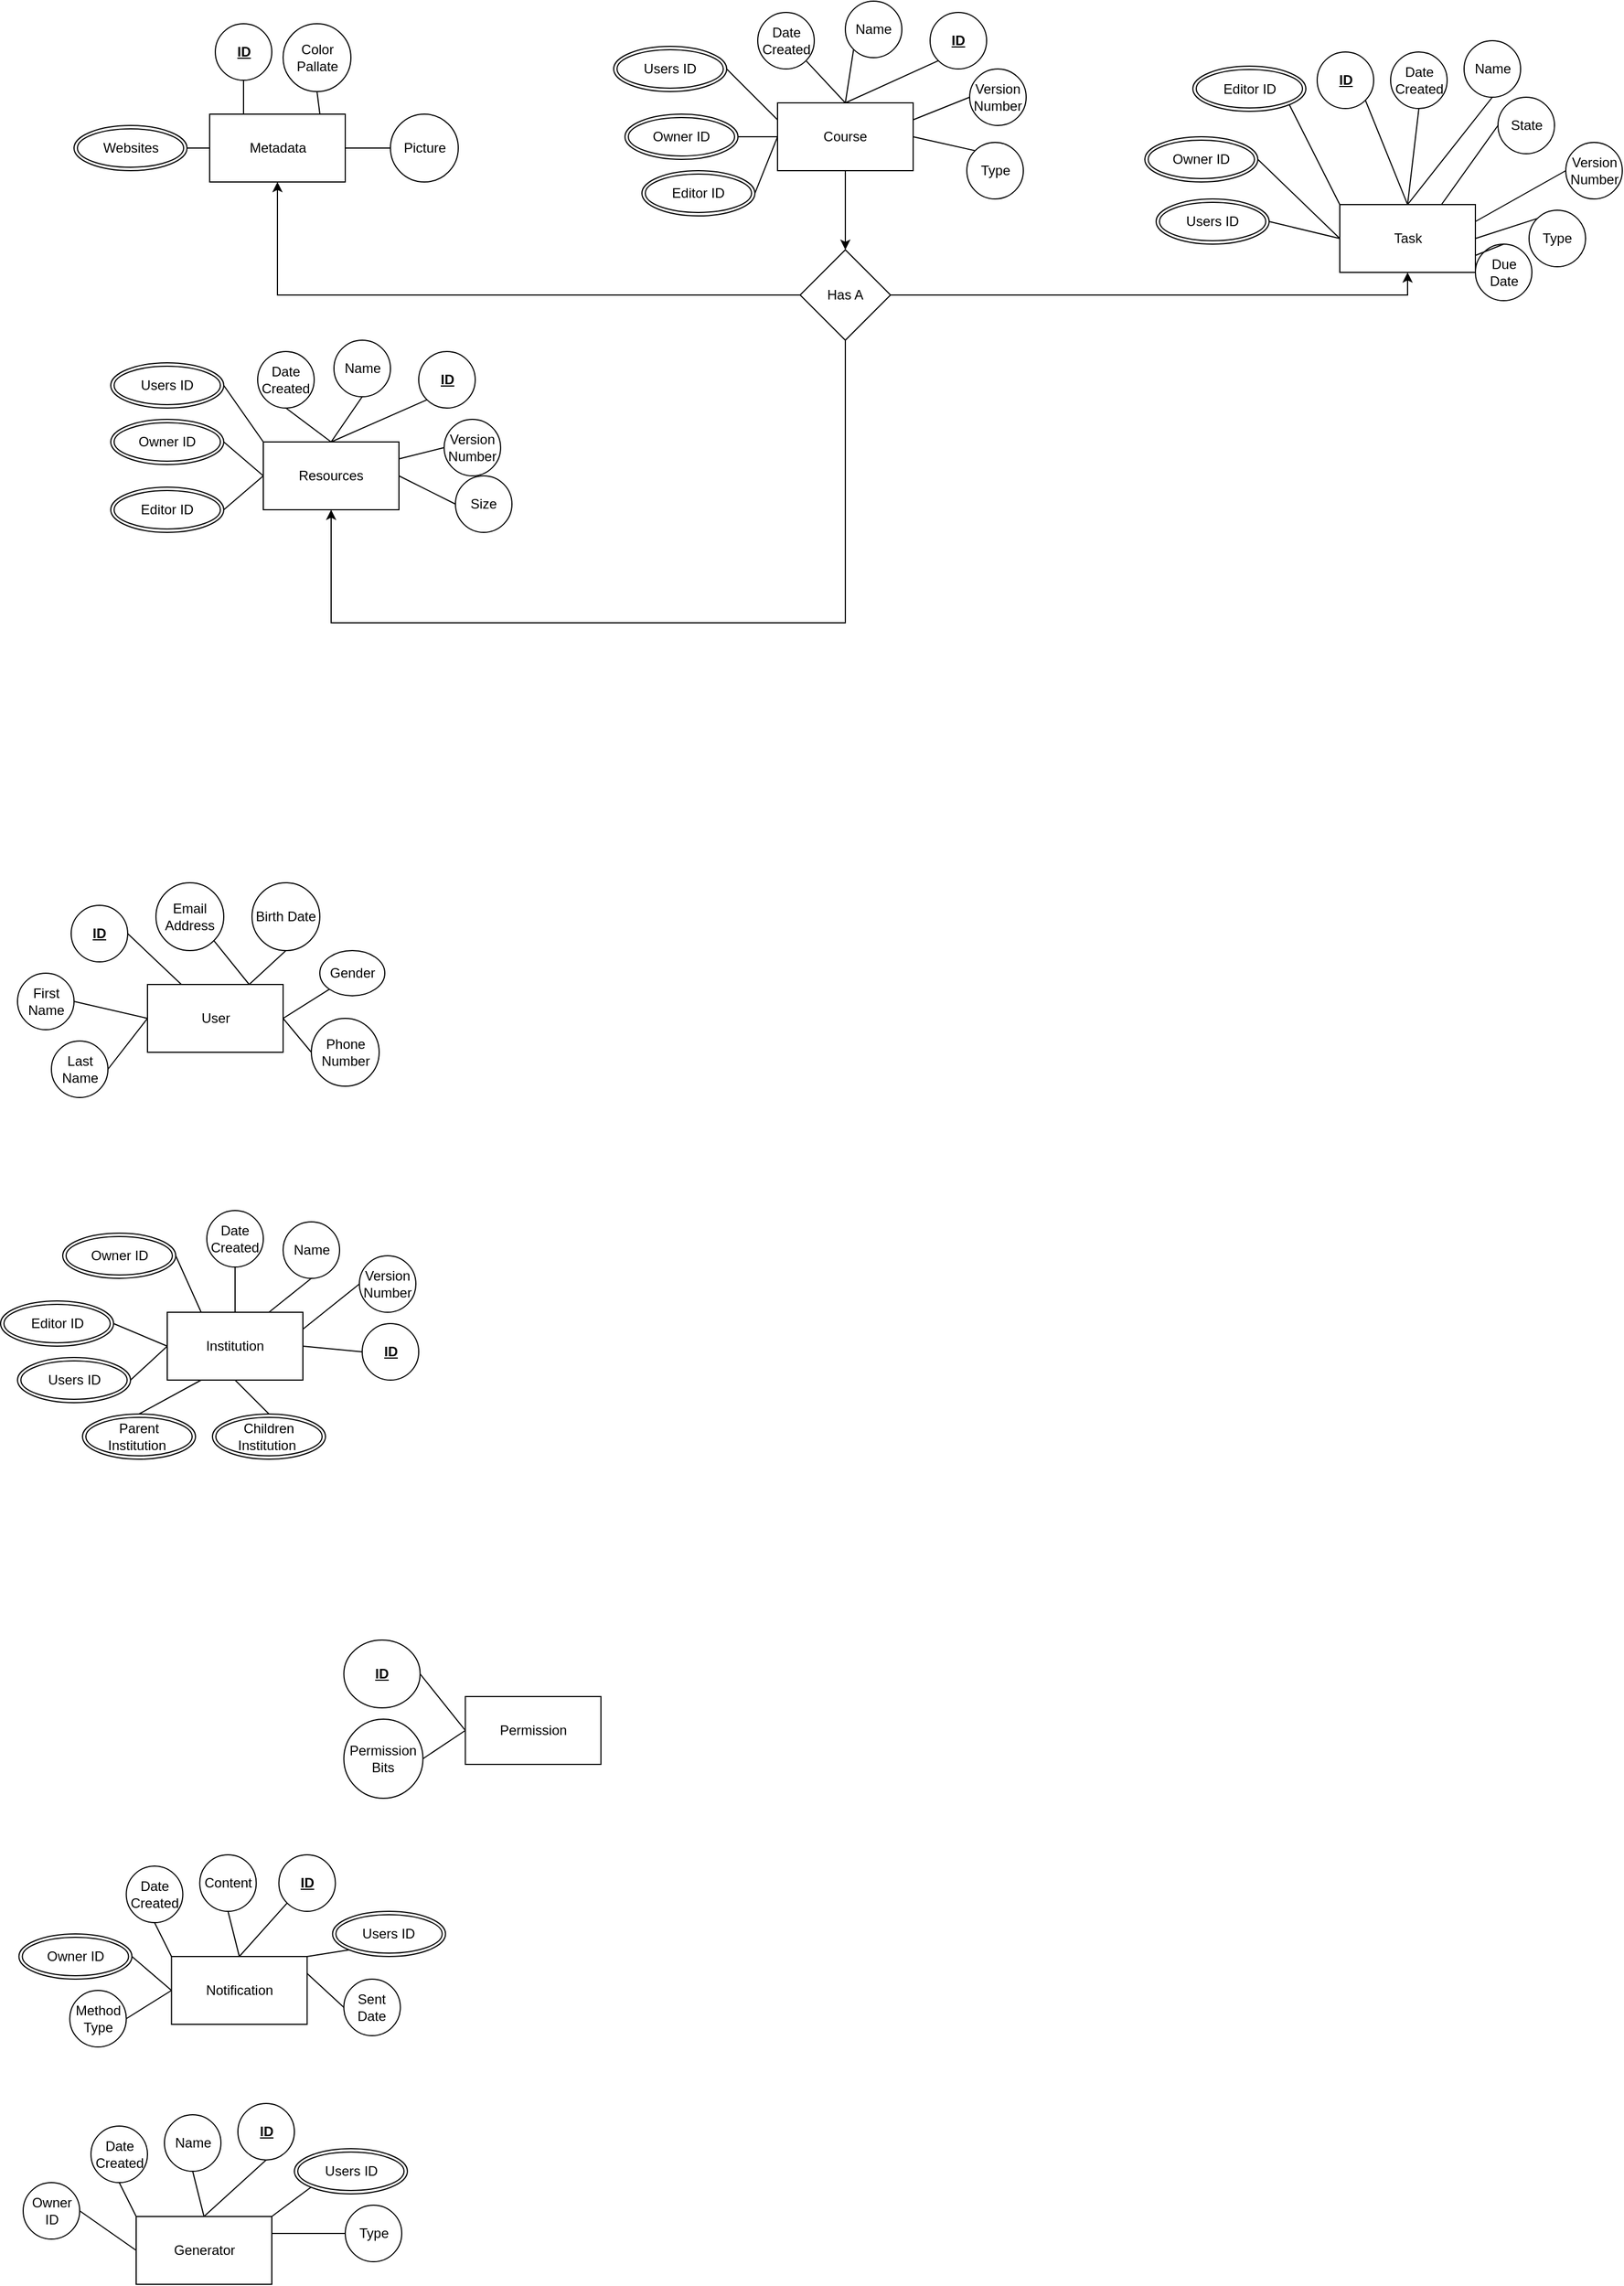 <mxfile version="21.2.1" type="github">
  <diagram id="R2lEEEUBdFMjLlhIrx00" name="Page-1">
    <mxGraphModel dx="954" dy="1748" grid="1" gridSize="10" guides="1" tooltips="1" connect="1" arrows="1" fold="1" page="1" pageScale="1" pageWidth="850" pageHeight="1100" math="0" shadow="0" extFonts="Permanent Marker^https://fonts.googleapis.com/css?family=Permanent+Marker">
      <root>
        <mxCell id="0" />
        <mxCell id="1" parent="0" />
        <mxCell id="qAD9C6_yxENJScpzOMfn-1" value="User" style="rounded=0;whiteSpace=wrap;html=1;" vertex="1" parent="1">
          <mxGeometry x="277.5" y="-220" width="120" height="60" as="geometry" />
        </mxCell>
        <mxCell id="qAD9C6_yxENJScpzOMfn-2" value="" style="edgeStyle=orthogonalEdgeStyle;rounded=0;orthogonalLoop=1;jettySize=auto;html=1;" edge="1" parent="1" source="qAD9C6_yxENJScpzOMfn-3" target="qAD9C6_yxENJScpzOMfn-136">
          <mxGeometry relative="1" as="geometry" />
        </mxCell>
        <mxCell id="qAD9C6_yxENJScpzOMfn-3" value="Course" style="rounded=0;whiteSpace=wrap;html=1;" vertex="1" parent="1">
          <mxGeometry x="835" y="-1000" width="120" height="60" as="geometry" />
        </mxCell>
        <mxCell id="qAD9C6_yxENJScpzOMfn-4" value="Task" style="rounded=0;whiteSpace=wrap;html=1;" vertex="1" parent="1">
          <mxGeometry x="1332.5" y="-910" width="120" height="60" as="geometry" />
        </mxCell>
        <mxCell id="qAD9C6_yxENJScpzOMfn-5" value="&lt;b&gt;&lt;u&gt;ID&lt;/u&gt;&lt;/b&gt;" style="ellipse;whiteSpace=wrap;html=1;" vertex="1" parent="1">
          <mxGeometry x="210" y="-290" width="50" height="50" as="geometry" />
        </mxCell>
        <mxCell id="qAD9C6_yxENJScpzOMfn-6" value="First Name" style="ellipse;whiteSpace=wrap;html=1;" vertex="1" parent="1">
          <mxGeometry x="162.5" y="-230" width="50" height="50" as="geometry" />
        </mxCell>
        <mxCell id="qAD9C6_yxENJScpzOMfn-7" value="Last Name" style="ellipse;whiteSpace=wrap;html=1;" vertex="1" parent="1">
          <mxGeometry x="192.5" y="-170" width="50" height="50" as="geometry" />
        </mxCell>
        <mxCell id="qAD9C6_yxENJScpzOMfn-8" value="Email Address" style="ellipse;whiteSpace=wrap;html=1;" vertex="1" parent="1">
          <mxGeometry x="285" y="-310" width="60" height="60" as="geometry" />
        </mxCell>
        <mxCell id="qAD9C6_yxENJScpzOMfn-9" value="Phone Number" style="ellipse;whiteSpace=wrap;html=1;" vertex="1" parent="1">
          <mxGeometry x="422.5" y="-190" width="60" height="60" as="geometry" />
        </mxCell>
        <mxCell id="qAD9C6_yxENJScpzOMfn-10" value="Birth Date" style="ellipse;whiteSpace=wrap;html=1;" vertex="1" parent="1">
          <mxGeometry x="370" y="-310" width="60" height="60" as="geometry" />
        </mxCell>
        <mxCell id="qAD9C6_yxENJScpzOMfn-11" value="Gender" style="ellipse;whiteSpace=wrap;html=1;" vertex="1" parent="1">
          <mxGeometry x="430" y="-250" width="57.5" height="40" as="geometry" />
        </mxCell>
        <mxCell id="qAD9C6_yxENJScpzOMfn-12" value="" style="endArrow=none;html=1;rounded=0;entryX=0.75;entryY=0;entryDx=0;entryDy=0;exitX=1;exitY=1;exitDx=0;exitDy=0;" edge="1" parent="1" source="qAD9C6_yxENJScpzOMfn-8" target="qAD9C6_yxENJScpzOMfn-1">
          <mxGeometry width="50" height="50" relative="1" as="geometry">
            <mxPoint x="317.5" y="10" as="sourcePoint" />
            <mxPoint x="367.5" y="-40" as="targetPoint" />
          </mxGeometry>
        </mxCell>
        <mxCell id="qAD9C6_yxENJScpzOMfn-13" value="" style="endArrow=none;html=1;rounded=0;entryX=0.25;entryY=0;entryDx=0;entryDy=0;exitX=1;exitY=0.5;exitDx=0;exitDy=0;" edge="1" parent="1" source="qAD9C6_yxENJScpzOMfn-5" target="qAD9C6_yxENJScpzOMfn-1">
          <mxGeometry width="50" height="50" relative="1" as="geometry">
            <mxPoint x="197.5" y="-200" as="sourcePoint" />
            <mxPoint x="287.5" y="-180" as="targetPoint" />
          </mxGeometry>
        </mxCell>
        <mxCell id="qAD9C6_yxENJScpzOMfn-14" value="" style="endArrow=none;html=1;rounded=0;exitX=1;exitY=0.5;exitDx=0;exitDy=0;entryX=0;entryY=0.5;entryDx=0;entryDy=0;" edge="1" parent="1" source="qAD9C6_yxENJScpzOMfn-6" target="qAD9C6_yxENJScpzOMfn-1">
          <mxGeometry width="50" height="50" relative="1" as="geometry">
            <mxPoint x="157.5" y="-160" as="sourcePoint" />
            <mxPoint x="257.5" y="-140" as="targetPoint" />
          </mxGeometry>
        </mxCell>
        <mxCell id="qAD9C6_yxENJScpzOMfn-15" value="" style="endArrow=none;html=1;rounded=0;exitX=1;exitY=0.5;exitDx=0;exitDy=0;entryX=0;entryY=0.5;entryDx=0;entryDy=0;" edge="1" parent="1" source="qAD9C6_yxENJScpzOMfn-7" target="qAD9C6_yxENJScpzOMfn-1">
          <mxGeometry width="50" height="50" relative="1" as="geometry">
            <mxPoint x="137.5" y="-205" as="sourcePoint" />
            <mxPoint x="247.5" y="-110" as="targetPoint" />
          </mxGeometry>
        </mxCell>
        <mxCell id="qAD9C6_yxENJScpzOMfn-16" value="" style="endArrow=none;html=1;rounded=0;entryX=0.75;entryY=0;entryDx=0;entryDy=0;exitX=0.5;exitY=1;exitDx=0;exitDy=0;" edge="1" parent="1" source="qAD9C6_yxENJScpzOMfn-10" target="qAD9C6_yxENJScpzOMfn-1">
          <mxGeometry width="50" height="50" relative="1" as="geometry">
            <mxPoint x="282.5" y="-130" as="sourcePoint" />
            <mxPoint x="402.5" y="-65" as="targetPoint" />
          </mxGeometry>
        </mxCell>
        <mxCell id="qAD9C6_yxENJScpzOMfn-17" value="" style="endArrow=none;html=1;rounded=0;entryX=1;entryY=0.5;entryDx=0;entryDy=0;exitX=0;exitY=1;exitDx=0;exitDy=0;" edge="1" parent="1" source="qAD9C6_yxENJScpzOMfn-11" target="qAD9C6_yxENJScpzOMfn-1">
          <mxGeometry width="50" height="50" relative="1" as="geometry">
            <mxPoint x="337.5" y="-250" as="sourcePoint" />
            <mxPoint x="347.5" y="-210" as="targetPoint" />
          </mxGeometry>
        </mxCell>
        <mxCell id="qAD9C6_yxENJScpzOMfn-18" value="" style="endArrow=none;html=1;rounded=0;entryX=1;entryY=0.5;entryDx=0;entryDy=0;exitX=0;exitY=0.5;exitDx=0;exitDy=0;" edge="1" parent="1" source="qAD9C6_yxENJScpzOMfn-9" target="qAD9C6_yxENJScpzOMfn-1">
          <mxGeometry width="50" height="50" relative="1" as="geometry">
            <mxPoint x="447.5" y="-235" as="sourcePoint" />
            <mxPoint x="347.5" y="-210" as="targetPoint" />
          </mxGeometry>
        </mxCell>
        <mxCell id="qAD9C6_yxENJScpzOMfn-19" value="Name" style="ellipse;whiteSpace=wrap;html=1;" vertex="1" parent="1">
          <mxGeometry x="895" y="-1090" width="50" height="50" as="geometry" />
        </mxCell>
        <mxCell id="qAD9C6_yxENJScpzOMfn-20" value="Date Created" style="ellipse;whiteSpace=wrap;html=1;" vertex="1" parent="1">
          <mxGeometry x="817.5" y="-1080" width="50" height="50" as="geometry" />
        </mxCell>
        <mxCell id="qAD9C6_yxENJScpzOMfn-21" value="&lt;u&gt;&lt;b&gt;ID&lt;/b&gt;&lt;/u&gt;" style="ellipse;whiteSpace=wrap;html=1;" vertex="1" parent="1">
          <mxGeometry x="970" y="-1080" width="50" height="50" as="geometry" />
        </mxCell>
        <mxCell id="qAD9C6_yxENJScpzOMfn-22" value="Version Number" style="ellipse;whiteSpace=wrap;html=1;" vertex="1" parent="1">
          <mxGeometry x="1005" y="-1030" width="50" height="50" as="geometry" />
        </mxCell>
        <mxCell id="qAD9C6_yxENJScpzOMfn-23" value="Type" style="ellipse;whiteSpace=wrap;html=1;" vertex="1" parent="1">
          <mxGeometry x="1002.5" y="-965" width="50" height="50" as="geometry" />
        </mxCell>
        <mxCell id="qAD9C6_yxENJScpzOMfn-24" value="" style="endArrow=none;html=1;rounded=0;exitX=1;exitY=0.5;exitDx=0;exitDy=0;entryX=0;entryY=0.5;entryDx=0;entryDy=0;" edge="1" parent="1" source="qAD9C6_yxENJScpzOMfn-91" target="qAD9C6_yxENJScpzOMfn-3">
          <mxGeometry width="50" height="50" relative="1" as="geometry">
            <mxPoint x="785" y="-1005" as="sourcePoint" />
            <mxPoint x="695" y="-935" as="targetPoint" />
          </mxGeometry>
        </mxCell>
        <mxCell id="qAD9C6_yxENJScpzOMfn-25" value="" style="endArrow=none;html=1;rounded=0;exitX=1;exitY=1;exitDx=0;exitDy=0;entryX=0.5;entryY=0;entryDx=0;entryDy=0;" edge="1" parent="1" source="qAD9C6_yxENJScpzOMfn-20" target="qAD9C6_yxENJScpzOMfn-3">
          <mxGeometry width="50" height="50" relative="1" as="geometry">
            <mxPoint x="445" y="-1115" as="sourcePoint" />
            <mxPoint x="525" y="-1160" as="targetPoint" />
          </mxGeometry>
        </mxCell>
        <mxCell id="qAD9C6_yxENJScpzOMfn-26" value="" style="endArrow=none;html=1;rounded=0;exitX=0;exitY=1;exitDx=0;exitDy=0;entryX=0.5;entryY=0;entryDx=0;entryDy=0;" edge="1" parent="1" source="qAD9C6_yxENJScpzOMfn-19" target="qAD9C6_yxENJScpzOMfn-3">
          <mxGeometry width="50" height="50" relative="1" as="geometry">
            <mxPoint x="810" y="-1020" as="sourcePoint" />
            <mxPoint x="845" y="-990" as="targetPoint" />
          </mxGeometry>
        </mxCell>
        <mxCell id="qAD9C6_yxENJScpzOMfn-27" value="" style="endArrow=none;html=1;rounded=0;exitX=0;exitY=1;exitDx=0;exitDy=0;entryX=0.5;entryY=0;entryDx=0;entryDy=0;" edge="1" parent="1" source="qAD9C6_yxENJScpzOMfn-21" target="qAD9C6_yxENJScpzOMfn-3">
          <mxGeometry width="50" height="50" relative="1" as="geometry">
            <mxPoint x="900" y="-1030" as="sourcePoint" />
            <mxPoint x="845" y="-990" as="targetPoint" />
          </mxGeometry>
        </mxCell>
        <mxCell id="qAD9C6_yxENJScpzOMfn-28" value="" style="endArrow=none;html=1;rounded=0;exitX=0;exitY=0;exitDx=0;exitDy=0;entryX=1;entryY=0.5;entryDx=0;entryDy=0;" edge="1" parent="1" source="qAD9C6_yxENJScpzOMfn-23" target="qAD9C6_yxENJScpzOMfn-3">
          <mxGeometry width="50" height="50" relative="1" as="geometry">
            <mxPoint x="990" y="-1030" as="sourcePoint" />
            <mxPoint x="905" y="-990" as="targetPoint" />
          </mxGeometry>
        </mxCell>
        <mxCell id="qAD9C6_yxENJScpzOMfn-29" value="" style="endArrow=none;html=1;rounded=0;exitX=0;exitY=0.5;exitDx=0;exitDy=0;entryX=1;entryY=0.25;entryDx=0;entryDy=0;" edge="1" parent="1" source="qAD9C6_yxENJScpzOMfn-22" target="qAD9C6_yxENJScpzOMfn-3">
          <mxGeometry width="50" height="50" relative="1" as="geometry">
            <mxPoint x="1055" y="-1015" as="sourcePoint" />
            <mxPoint x="965" y="-975" as="targetPoint" />
          </mxGeometry>
        </mxCell>
        <mxCell id="qAD9C6_yxENJScpzOMfn-30" value="&lt;b&gt;&lt;u&gt;ID&lt;/u&gt;&lt;/b&gt;" style="ellipse;whiteSpace=wrap;html=1;" vertex="1" parent="1">
          <mxGeometry x="1312.5" y="-1045" width="50" height="50" as="geometry" />
        </mxCell>
        <mxCell id="qAD9C6_yxENJScpzOMfn-31" value="" style="endArrow=none;html=1;rounded=0;exitX=1;exitY=1;exitDx=0;exitDy=0;entryX=0.5;entryY=0;entryDx=0;entryDy=0;" edge="1" parent="1" source="qAD9C6_yxENJScpzOMfn-30" target="qAD9C6_yxENJScpzOMfn-4">
          <mxGeometry width="50" height="50" relative="1" as="geometry">
            <mxPoint x="1307.5" y="-995" as="sourcePoint" />
            <mxPoint x="1332.5" y="-945" as="targetPoint" />
          </mxGeometry>
        </mxCell>
        <mxCell id="qAD9C6_yxENJScpzOMfn-32" value="Name" style="ellipse;whiteSpace=wrap;html=1;" vertex="1" parent="1">
          <mxGeometry x="1442.5" y="-1055" width="50" height="50" as="geometry" />
        </mxCell>
        <mxCell id="qAD9C6_yxENJScpzOMfn-33" value="Date Created" style="ellipse;whiteSpace=wrap;html=1;" vertex="1" parent="1">
          <mxGeometry x="1377.5" y="-1045" width="50" height="50" as="geometry" />
        </mxCell>
        <mxCell id="qAD9C6_yxENJScpzOMfn-34" value="Type" style="ellipse;whiteSpace=wrap;html=1;" vertex="1" parent="1">
          <mxGeometry x="1500" y="-905" width="50" height="50" as="geometry" />
        </mxCell>
        <mxCell id="qAD9C6_yxENJScpzOMfn-35" value="Version Number" style="ellipse;whiteSpace=wrap;html=1;" vertex="1" parent="1">
          <mxGeometry x="1532.5" y="-965" width="50" height="50" as="geometry" />
        </mxCell>
        <mxCell id="qAD9C6_yxENJScpzOMfn-36" value="Due Date" style="ellipse;whiteSpace=wrap;html=1;" vertex="1" parent="1">
          <mxGeometry x="1452.5" y="-875" width="50" height="50" as="geometry" />
        </mxCell>
        <mxCell id="qAD9C6_yxENJScpzOMfn-37" value="State" style="ellipse;whiteSpace=wrap;html=1;" vertex="1" parent="1">
          <mxGeometry x="1472.5" y="-1005" width="50" height="50" as="geometry" />
        </mxCell>
        <mxCell id="qAD9C6_yxENJScpzOMfn-38" value="" style="endArrow=none;html=1;rounded=0;exitX=0.5;exitY=1;exitDx=0;exitDy=0;entryX=0.5;entryY=0;entryDx=0;entryDy=0;" edge="1" parent="1" source="qAD9C6_yxENJScpzOMfn-33" target="qAD9C6_yxENJScpzOMfn-4">
          <mxGeometry width="50" height="50" relative="1" as="geometry">
            <mxPoint x="1357.5" y="-1005" as="sourcePoint" />
            <mxPoint x="1362.5" y="-945" as="targetPoint" />
          </mxGeometry>
        </mxCell>
        <mxCell id="qAD9C6_yxENJScpzOMfn-39" value="" style="endArrow=none;html=1;rounded=0;exitX=0.5;exitY=1;exitDx=0;exitDy=0;entryX=0.5;entryY=0;entryDx=0;entryDy=0;" edge="1" parent="1" source="qAD9C6_yxENJScpzOMfn-32" target="qAD9C6_yxENJScpzOMfn-4">
          <mxGeometry width="50" height="50" relative="1" as="geometry">
            <mxPoint x="1412.5" y="-985" as="sourcePoint" />
            <mxPoint x="1392.5" y="-945" as="targetPoint" />
          </mxGeometry>
        </mxCell>
        <mxCell id="qAD9C6_yxENJScpzOMfn-40" value="" style="endArrow=none;html=1;rounded=0;exitX=0;exitY=0.5;exitDx=0;exitDy=0;entryX=0.75;entryY=0;entryDx=0;entryDy=0;" edge="1" parent="1" source="qAD9C6_yxENJScpzOMfn-37" target="qAD9C6_yxENJScpzOMfn-4">
          <mxGeometry width="50" height="50" relative="1" as="geometry">
            <mxPoint x="1477.5" y="-985" as="sourcePoint" />
            <mxPoint x="1392.5" y="-945" as="targetPoint" />
          </mxGeometry>
        </mxCell>
        <mxCell id="qAD9C6_yxENJScpzOMfn-41" value="" style="endArrow=none;html=1;rounded=0;exitX=0;exitY=0.5;exitDx=0;exitDy=0;entryX=1;entryY=0.25;entryDx=0;entryDy=0;" edge="1" parent="1" source="qAD9C6_yxENJScpzOMfn-35" target="qAD9C6_yxENJScpzOMfn-4">
          <mxGeometry width="50" height="50" relative="1" as="geometry">
            <mxPoint x="1512.5" y="-980" as="sourcePoint" />
            <mxPoint x="1422.5" y="-945" as="targetPoint" />
          </mxGeometry>
        </mxCell>
        <mxCell id="qAD9C6_yxENJScpzOMfn-42" value="" style="endArrow=none;html=1;rounded=0;exitX=0;exitY=0;exitDx=0;exitDy=0;entryX=1;entryY=0.5;entryDx=0;entryDy=0;" edge="1" parent="1" source="qAD9C6_yxENJScpzOMfn-34" target="qAD9C6_yxENJScpzOMfn-4">
          <mxGeometry width="50" height="50" relative="1" as="geometry">
            <mxPoint x="1542.5" y="-920" as="sourcePoint" />
            <mxPoint x="1452.5" y="-930" as="targetPoint" />
          </mxGeometry>
        </mxCell>
        <mxCell id="qAD9C6_yxENJScpzOMfn-43" value="" style="endArrow=none;html=1;rounded=0;exitX=0.5;exitY=0;exitDx=0;exitDy=0;entryX=1;entryY=0.75;entryDx=0;entryDy=0;" edge="1" parent="1" source="qAD9C6_yxENJScpzOMfn-36" target="qAD9C6_yxENJScpzOMfn-4">
          <mxGeometry width="50" height="50" relative="1" as="geometry">
            <mxPoint x="1489.5" y="-898" as="sourcePoint" />
            <mxPoint x="1452.5" y="-915" as="targetPoint" />
          </mxGeometry>
        </mxCell>
        <mxCell id="qAD9C6_yxENJScpzOMfn-44" value="Institution" style="rounded=0;whiteSpace=wrap;html=1;" vertex="1" parent="1">
          <mxGeometry x="295" y="70" width="120" height="60" as="geometry" />
        </mxCell>
        <mxCell id="qAD9C6_yxENJScpzOMfn-45" value="Name" style="ellipse;whiteSpace=wrap;html=1;" vertex="1" parent="1">
          <mxGeometry x="397.5" y="-10" width="50" height="50" as="geometry" />
        </mxCell>
        <mxCell id="qAD9C6_yxENJScpzOMfn-46" value="Date Created" style="ellipse;whiteSpace=wrap;html=1;" vertex="1" parent="1">
          <mxGeometry x="330" y="-20" width="50" height="50" as="geometry" />
        </mxCell>
        <mxCell id="qAD9C6_yxENJScpzOMfn-47" value="&lt;u&gt;&lt;b&gt;ID&lt;/b&gt;&lt;/u&gt;" style="ellipse;whiteSpace=wrap;html=1;" vertex="1" parent="1">
          <mxGeometry x="467.5" y="80" width="50" height="50" as="geometry" />
        </mxCell>
        <mxCell id="qAD9C6_yxENJScpzOMfn-48" value="Version Number" style="ellipse;whiteSpace=wrap;html=1;" vertex="1" parent="1">
          <mxGeometry x="465" y="20" width="50" height="50" as="geometry" />
        </mxCell>
        <mxCell id="qAD9C6_yxENJScpzOMfn-49" value="" style="endArrow=none;html=1;rounded=0;exitX=0.5;exitY=1;exitDx=0;exitDy=0;entryX=0.5;entryY=0;entryDx=0;entryDy=0;" edge="1" parent="1" source="qAD9C6_yxENJScpzOMfn-46" target="qAD9C6_yxENJScpzOMfn-44">
          <mxGeometry width="50" height="50" relative="1" as="geometry">
            <mxPoint x="-115" y="-55" as="sourcePoint" />
            <mxPoint x="-35" y="-100" as="targetPoint" />
          </mxGeometry>
        </mxCell>
        <mxCell id="qAD9C6_yxENJScpzOMfn-50" value="" style="endArrow=none;html=1;rounded=0;exitX=0.5;exitY=1;exitDx=0;exitDy=0;entryX=0.75;entryY=0;entryDx=0;entryDy=0;" edge="1" parent="1" source="qAD9C6_yxENJScpzOMfn-45" target="qAD9C6_yxENJScpzOMfn-44">
          <mxGeometry width="50" height="50" relative="1" as="geometry">
            <mxPoint x="250" y="40" as="sourcePoint" />
            <mxPoint x="285" y="70" as="targetPoint" />
          </mxGeometry>
        </mxCell>
        <mxCell id="qAD9C6_yxENJScpzOMfn-51" value="" style="endArrow=none;html=1;rounded=0;exitX=0;exitY=0.5;exitDx=0;exitDy=0;entryX=1;entryY=0.5;entryDx=0;entryDy=0;" edge="1" parent="1" source="qAD9C6_yxENJScpzOMfn-47" target="qAD9C6_yxENJScpzOMfn-44">
          <mxGeometry width="50" height="50" relative="1" as="geometry">
            <mxPoint x="340" y="30" as="sourcePoint" />
            <mxPoint x="285" y="70" as="targetPoint" />
          </mxGeometry>
        </mxCell>
        <mxCell id="qAD9C6_yxENJScpzOMfn-52" value="" style="endArrow=none;html=1;rounded=0;exitX=0;exitY=0.5;exitDx=0;exitDy=0;entryX=1;entryY=0.25;entryDx=0;entryDy=0;" edge="1" parent="1" source="qAD9C6_yxENJScpzOMfn-48" target="qAD9C6_yxENJScpzOMfn-44">
          <mxGeometry width="50" height="50" relative="1" as="geometry">
            <mxPoint x="495" y="45" as="sourcePoint" />
            <mxPoint x="405" y="85" as="targetPoint" />
          </mxGeometry>
        </mxCell>
        <mxCell id="qAD9C6_yxENJScpzOMfn-53" value="Resources" style="rounded=0;whiteSpace=wrap;html=1;" vertex="1" parent="1">
          <mxGeometry x="380" y="-700" width="120" height="60" as="geometry" />
        </mxCell>
        <mxCell id="qAD9C6_yxENJScpzOMfn-54" value="Name" style="ellipse;whiteSpace=wrap;html=1;" vertex="1" parent="1">
          <mxGeometry x="442.5" y="-790" width="50" height="50" as="geometry" />
        </mxCell>
        <mxCell id="qAD9C6_yxENJScpzOMfn-55" value="Date Created" style="ellipse;whiteSpace=wrap;html=1;" vertex="1" parent="1">
          <mxGeometry x="375" y="-780" width="50" height="50" as="geometry" />
        </mxCell>
        <mxCell id="qAD9C6_yxENJScpzOMfn-56" value="&lt;b&gt;&lt;u&gt;ID&lt;/u&gt;&lt;/b&gt;" style="ellipse;whiteSpace=wrap;html=1;" vertex="1" parent="1">
          <mxGeometry x="517.5" y="-780" width="50" height="50" as="geometry" />
        </mxCell>
        <mxCell id="qAD9C6_yxENJScpzOMfn-57" value="Version Number" style="ellipse;whiteSpace=wrap;html=1;" vertex="1" parent="1">
          <mxGeometry x="540" y="-720" width="50" height="50" as="geometry" />
        </mxCell>
        <mxCell id="qAD9C6_yxENJScpzOMfn-58" value="Size" style="ellipse;whiteSpace=wrap;html=1;" vertex="1" parent="1">
          <mxGeometry x="550" y="-670" width="50" height="50" as="geometry" />
        </mxCell>
        <mxCell id="qAD9C6_yxENJScpzOMfn-59" value="" style="endArrow=none;html=1;rounded=0;exitX=0.5;exitY=1;exitDx=0;exitDy=0;entryX=0.5;entryY=0;entryDx=0;entryDy=0;" edge="1" parent="1" source="qAD9C6_yxENJScpzOMfn-55" target="qAD9C6_yxENJScpzOMfn-53">
          <mxGeometry width="50" height="50" relative="1" as="geometry">
            <mxPoint x="-10" y="-815" as="sourcePoint" />
            <mxPoint x="70" y="-860" as="targetPoint" />
          </mxGeometry>
        </mxCell>
        <mxCell id="qAD9C6_yxENJScpzOMfn-60" value="" style="endArrow=none;html=1;rounded=0;exitX=0.5;exitY=1;exitDx=0;exitDy=0;entryX=0.5;entryY=0;entryDx=0;entryDy=0;" edge="1" parent="1" source="qAD9C6_yxENJScpzOMfn-54" target="qAD9C6_yxENJScpzOMfn-53">
          <mxGeometry width="50" height="50" relative="1" as="geometry">
            <mxPoint x="355" y="-720" as="sourcePoint" />
            <mxPoint x="390" y="-690" as="targetPoint" />
          </mxGeometry>
        </mxCell>
        <mxCell id="qAD9C6_yxENJScpzOMfn-61" value="" style="endArrow=none;html=1;rounded=0;exitX=0;exitY=1;exitDx=0;exitDy=0;entryX=0.5;entryY=0;entryDx=0;entryDy=0;" edge="1" parent="1" source="qAD9C6_yxENJScpzOMfn-56" target="qAD9C6_yxENJScpzOMfn-53">
          <mxGeometry width="50" height="50" relative="1" as="geometry">
            <mxPoint x="445" y="-730" as="sourcePoint" />
            <mxPoint x="390" y="-690" as="targetPoint" />
          </mxGeometry>
        </mxCell>
        <mxCell id="qAD9C6_yxENJScpzOMfn-62" value="" style="endArrow=none;html=1;rounded=0;exitX=0;exitY=0.5;exitDx=0;exitDy=0;entryX=1;entryY=0.5;entryDx=0;entryDy=0;" edge="1" parent="1" source="qAD9C6_yxENJScpzOMfn-58" target="qAD9C6_yxENJScpzOMfn-53">
          <mxGeometry width="50" height="50" relative="1" as="geometry">
            <mxPoint x="535" y="-730" as="sourcePoint" />
            <mxPoint x="450" y="-690" as="targetPoint" />
          </mxGeometry>
        </mxCell>
        <mxCell id="qAD9C6_yxENJScpzOMfn-63" value="" style="endArrow=none;html=1;rounded=0;exitX=0;exitY=0.5;exitDx=0;exitDy=0;entryX=1;entryY=0.25;entryDx=0;entryDy=0;" edge="1" parent="1" source="qAD9C6_yxENJScpzOMfn-57" target="qAD9C6_yxENJScpzOMfn-53">
          <mxGeometry width="50" height="50" relative="1" as="geometry">
            <mxPoint x="600" y="-715" as="sourcePoint" />
            <mxPoint x="510" y="-675" as="targetPoint" />
          </mxGeometry>
        </mxCell>
        <mxCell id="qAD9C6_yxENJScpzOMfn-64" value="Notification" style="rounded=0;whiteSpace=wrap;html=1;" vertex="1" parent="1">
          <mxGeometry x="298.75" y="640" width="120" height="60" as="geometry" />
        </mxCell>
        <mxCell id="qAD9C6_yxENJScpzOMfn-65" value="Content" style="ellipse;whiteSpace=wrap;html=1;" vertex="1" parent="1">
          <mxGeometry x="323.75" y="550" width="50" height="50" as="geometry" />
        </mxCell>
        <mxCell id="qAD9C6_yxENJScpzOMfn-66" value="Date Created" style="ellipse;whiteSpace=wrap;html=1;" vertex="1" parent="1">
          <mxGeometry x="258.75" y="560" width="50" height="50" as="geometry" />
        </mxCell>
        <mxCell id="qAD9C6_yxENJScpzOMfn-67" value="&lt;b&gt;&lt;u&gt;ID&lt;/u&gt;&lt;/b&gt;" style="ellipse;whiteSpace=wrap;html=1;" vertex="1" parent="1">
          <mxGeometry x="393.75" y="550" width="50" height="50" as="geometry" />
        </mxCell>
        <mxCell id="qAD9C6_yxENJScpzOMfn-68" value="Sent Date" style="ellipse;whiteSpace=wrap;html=1;" vertex="1" parent="1">
          <mxGeometry x="451.25" y="660" width="50" height="50" as="geometry" />
        </mxCell>
        <mxCell id="qAD9C6_yxENJScpzOMfn-69" value="Method Type" style="ellipse;whiteSpace=wrap;html=1;" vertex="1" parent="1">
          <mxGeometry x="208.75" y="670" width="50" height="50" as="geometry" />
        </mxCell>
        <mxCell id="qAD9C6_yxENJScpzOMfn-70" value="" style="endArrow=none;html=1;rounded=0;exitX=0.5;exitY=1;exitDx=0;exitDy=0;entryX=0;entryY=0;entryDx=0;entryDy=0;" edge="1" parent="1" source="qAD9C6_yxENJScpzOMfn-66" target="qAD9C6_yxENJScpzOMfn-64">
          <mxGeometry width="50" height="50" relative="1" as="geometry">
            <mxPoint x="-91.25" y="525" as="sourcePoint" />
            <mxPoint x="-11.25" y="480" as="targetPoint" />
          </mxGeometry>
        </mxCell>
        <mxCell id="qAD9C6_yxENJScpzOMfn-71" value="" style="endArrow=none;html=1;rounded=0;exitX=0.5;exitY=1;exitDx=0;exitDy=0;entryX=0.5;entryY=0;entryDx=0;entryDy=0;" edge="1" parent="1" source="qAD9C6_yxENJScpzOMfn-65" target="qAD9C6_yxENJScpzOMfn-64">
          <mxGeometry width="50" height="50" relative="1" as="geometry">
            <mxPoint x="273.75" y="620" as="sourcePoint" />
            <mxPoint x="308.75" y="650" as="targetPoint" />
          </mxGeometry>
        </mxCell>
        <mxCell id="qAD9C6_yxENJScpzOMfn-72" value="" style="endArrow=none;html=1;rounded=0;exitX=0;exitY=1;exitDx=0;exitDy=0;entryX=0.5;entryY=0;entryDx=0;entryDy=0;" edge="1" parent="1" source="qAD9C6_yxENJScpzOMfn-67" target="qAD9C6_yxENJScpzOMfn-64">
          <mxGeometry width="50" height="50" relative="1" as="geometry">
            <mxPoint x="363.75" y="610" as="sourcePoint" />
            <mxPoint x="308.75" y="650" as="targetPoint" />
          </mxGeometry>
        </mxCell>
        <mxCell id="qAD9C6_yxENJScpzOMfn-73" value="" style="endArrow=none;html=1;rounded=0;exitX=0;exitY=0.5;exitDx=0;exitDy=0;entryX=1;entryY=0.25;entryDx=0;entryDy=0;" edge="1" parent="1" source="qAD9C6_yxENJScpzOMfn-68" target="qAD9C6_yxENJScpzOMfn-64">
          <mxGeometry width="50" height="50" relative="1" as="geometry">
            <mxPoint x="518.75" y="625" as="sourcePoint" />
            <mxPoint x="428.75" y="665" as="targetPoint" />
          </mxGeometry>
        </mxCell>
        <mxCell id="qAD9C6_yxENJScpzOMfn-74" value="" style="endArrow=none;html=1;rounded=0;exitX=0;exitY=0.5;exitDx=0;exitDy=0;entryX=1;entryY=0.5;entryDx=0;entryDy=0;" edge="1" parent="1" source="qAD9C6_yxENJScpzOMfn-64" target="qAD9C6_yxENJScpzOMfn-69">
          <mxGeometry width="50" height="50" relative="1" as="geometry">
            <mxPoint x="518.75" y="685" as="sourcePoint" />
            <mxPoint x="428.75" y="665" as="targetPoint" />
          </mxGeometry>
        </mxCell>
        <mxCell id="qAD9C6_yxENJScpzOMfn-75" value="Permission" style="rounded=0;whiteSpace=wrap;html=1;" vertex="1" parent="1">
          <mxGeometry x="558.75" y="410" width="120" height="60" as="geometry" />
        </mxCell>
        <mxCell id="qAD9C6_yxENJScpzOMfn-76" value="&lt;b&gt;&lt;u&gt;ID&lt;/u&gt;&lt;/b&gt;" style="ellipse;whiteSpace=wrap;html=1;" vertex="1" parent="1">
          <mxGeometry x="451.25" y="360" width="67.5" height="60" as="geometry" />
        </mxCell>
        <mxCell id="qAD9C6_yxENJScpzOMfn-77" value="Permission Bits" style="ellipse;whiteSpace=wrap;html=1;" vertex="1" parent="1">
          <mxGeometry x="451.25" y="430" width="70" height="70" as="geometry" />
        </mxCell>
        <mxCell id="qAD9C6_yxENJScpzOMfn-78" value="" style="endArrow=none;html=1;rounded=0;exitX=1;exitY=0.5;exitDx=0;exitDy=0;entryX=0;entryY=0.5;entryDx=0;entryDy=0;" edge="1" parent="1" source="qAD9C6_yxENJScpzOMfn-76" target="qAD9C6_yxENJScpzOMfn-75">
          <mxGeometry width="50" height="50" relative="1" as="geometry">
            <mxPoint x="318.75" y="460" as="sourcePoint" />
            <mxPoint x="428.75" y="465" as="targetPoint" />
          </mxGeometry>
        </mxCell>
        <mxCell id="qAD9C6_yxENJScpzOMfn-79" value="" style="endArrow=none;html=1;rounded=0;exitX=0;exitY=0.5;exitDx=0;exitDy=0;entryX=1;entryY=0.5;entryDx=0;entryDy=0;" edge="1" parent="1" source="qAD9C6_yxENJScpzOMfn-75" target="qAD9C6_yxENJScpzOMfn-77">
          <mxGeometry width="50" height="50" relative="1" as="geometry">
            <mxPoint x="788.75" y="445" as="sourcePoint" />
            <mxPoint x="698.75" y="425" as="targetPoint" />
          </mxGeometry>
        </mxCell>
        <mxCell id="qAD9C6_yxENJScpzOMfn-80" value="Generator" style="rounded=0;whiteSpace=wrap;html=1;" vertex="1" parent="1">
          <mxGeometry x="267.5" y="870" width="120" height="60" as="geometry" />
        </mxCell>
        <mxCell id="qAD9C6_yxENJScpzOMfn-81" value="Name" style="ellipse;whiteSpace=wrap;html=1;" vertex="1" parent="1">
          <mxGeometry x="292.5" y="780" width="50" height="50" as="geometry" />
        </mxCell>
        <mxCell id="qAD9C6_yxENJScpzOMfn-82" value="Date Created" style="ellipse;whiteSpace=wrap;html=1;" vertex="1" parent="1">
          <mxGeometry x="227.5" y="790" width="50" height="50" as="geometry" />
        </mxCell>
        <mxCell id="qAD9C6_yxENJScpzOMfn-83" value="&lt;b&gt;&lt;u&gt;ID&lt;/u&gt;&lt;/b&gt;" style="ellipse;whiteSpace=wrap;html=1;" vertex="1" parent="1">
          <mxGeometry x="357.5" y="770" width="50" height="50" as="geometry" />
        </mxCell>
        <mxCell id="qAD9C6_yxENJScpzOMfn-84" value="Type" style="ellipse;whiteSpace=wrap;html=1;" vertex="1" parent="1">
          <mxGeometry x="452.5" y="860" width="50" height="50" as="geometry" />
        </mxCell>
        <mxCell id="qAD9C6_yxENJScpzOMfn-85" value="Owner ID" style="ellipse;whiteSpace=wrap;html=1;" vertex="1" parent="1">
          <mxGeometry x="167.5" y="840" width="50" height="50" as="geometry" />
        </mxCell>
        <mxCell id="qAD9C6_yxENJScpzOMfn-86" value="" style="endArrow=none;html=1;rounded=0;exitX=1;exitY=0.5;exitDx=0;exitDy=0;entryX=0;entryY=0.5;entryDx=0;entryDy=0;" edge="1" parent="1" source="qAD9C6_yxENJScpzOMfn-85" target="qAD9C6_yxENJScpzOMfn-80">
          <mxGeometry width="50" height="50" relative="1" as="geometry">
            <mxPoint x="17.5" y="930" as="sourcePoint" />
            <mxPoint x="127.5" y="935" as="targetPoint" />
          </mxGeometry>
        </mxCell>
        <mxCell id="qAD9C6_yxENJScpzOMfn-87" value="" style="endArrow=none;html=1;rounded=0;exitX=0.5;exitY=1;exitDx=0;exitDy=0;entryX=0;entryY=0;entryDx=0;entryDy=0;" edge="1" parent="1" source="qAD9C6_yxENJScpzOMfn-82" target="qAD9C6_yxENJScpzOMfn-80">
          <mxGeometry width="50" height="50" relative="1" as="geometry">
            <mxPoint x="-122.5" y="755" as="sourcePoint" />
            <mxPoint x="-42.5" y="710" as="targetPoint" />
          </mxGeometry>
        </mxCell>
        <mxCell id="qAD9C6_yxENJScpzOMfn-88" value="" style="endArrow=none;html=1;rounded=0;exitX=0.5;exitY=1;exitDx=0;exitDy=0;entryX=0.5;entryY=0;entryDx=0;entryDy=0;" edge="1" parent="1" source="qAD9C6_yxENJScpzOMfn-81" target="qAD9C6_yxENJScpzOMfn-80">
          <mxGeometry width="50" height="50" relative="1" as="geometry">
            <mxPoint x="242.5" y="850" as="sourcePoint" />
            <mxPoint x="277.5" y="880" as="targetPoint" />
          </mxGeometry>
        </mxCell>
        <mxCell id="qAD9C6_yxENJScpzOMfn-89" value="" style="endArrow=none;html=1;rounded=0;exitX=0.5;exitY=1;exitDx=0;exitDy=0;entryX=0.5;entryY=0;entryDx=0;entryDy=0;" edge="1" parent="1" source="qAD9C6_yxENJScpzOMfn-83" target="qAD9C6_yxENJScpzOMfn-80">
          <mxGeometry width="50" height="50" relative="1" as="geometry">
            <mxPoint x="332.5" y="840" as="sourcePoint" />
            <mxPoint x="277.5" y="880" as="targetPoint" />
          </mxGeometry>
        </mxCell>
        <mxCell id="qAD9C6_yxENJScpzOMfn-90" value="" style="endArrow=none;html=1;rounded=0;exitX=0;exitY=0.5;exitDx=0;exitDy=0;entryX=1;entryY=0.25;entryDx=0;entryDy=0;" edge="1" parent="1" source="qAD9C6_yxENJScpzOMfn-84" target="qAD9C6_yxENJScpzOMfn-80">
          <mxGeometry width="50" height="50" relative="1" as="geometry">
            <mxPoint x="487.5" y="855" as="sourcePoint" />
            <mxPoint x="397.5" y="895" as="targetPoint" />
          </mxGeometry>
        </mxCell>
        <mxCell id="qAD9C6_yxENJScpzOMfn-91" value="Owner ID" style="ellipse;shape=doubleEllipse;margin=3;whiteSpace=wrap;html=1;align=center;" vertex="1" parent="1">
          <mxGeometry x="700" y="-990" width="100" height="40" as="geometry" />
        </mxCell>
        <mxCell id="qAD9C6_yxENJScpzOMfn-92" value="" style="endArrow=none;html=1;rounded=0;exitX=1;exitY=0.5;exitDx=0;exitDy=0;entryX=0;entryY=0.5;entryDx=0;entryDy=0;" edge="1" parent="1" source="qAD9C6_yxENJScpzOMfn-93" target="qAD9C6_yxENJScpzOMfn-4">
          <mxGeometry width="50" height="50" relative="1" as="geometry">
            <mxPoint x="1252.5" y="-965" as="sourcePoint" />
            <mxPoint x="1343" y="-1205" as="targetPoint" />
          </mxGeometry>
        </mxCell>
        <mxCell id="qAD9C6_yxENJScpzOMfn-93" value="Owner ID" style="ellipse;shape=doubleEllipse;margin=3;whiteSpace=wrap;html=1;align=center;" vertex="1" parent="1">
          <mxGeometry x="1160" y="-970" width="100" height="40" as="geometry" />
        </mxCell>
        <mxCell id="qAD9C6_yxENJScpzOMfn-94" value="Owner ID" style="ellipse;shape=doubleEllipse;margin=3;whiteSpace=wrap;html=1;align=center;" vertex="1" parent="1">
          <mxGeometry x="202.5" width="100" height="40" as="geometry" />
        </mxCell>
        <mxCell id="qAD9C6_yxENJScpzOMfn-95" value="" style="endArrow=none;html=1;rounded=0;exitX=1;exitY=0.5;exitDx=0;exitDy=0;entryX=0.25;entryY=0;entryDx=0;entryDy=0;" edge="1" parent="1" source="qAD9C6_yxENJScpzOMfn-94" target="qAD9C6_yxENJScpzOMfn-44">
          <mxGeometry width="50" height="50" relative="1" as="geometry">
            <mxPoint x="275" y="-225" as="sourcePoint" />
            <mxPoint x="255" y="55" as="targetPoint" />
          </mxGeometry>
        </mxCell>
        <mxCell id="qAD9C6_yxENJScpzOMfn-96" value="Owner ID" style="ellipse;shape=doubleEllipse;margin=3;whiteSpace=wrap;html=1;align=center;" vertex="1" parent="1">
          <mxGeometry x="245" y="-720" width="100" height="40" as="geometry" />
        </mxCell>
        <mxCell id="qAD9C6_yxENJScpzOMfn-97" value="" style="endArrow=none;html=1;rounded=0;exitX=1;exitY=0.5;exitDx=0;exitDy=0;entryX=0;entryY=0.5;entryDx=0;entryDy=0;" edge="1" parent="1" source="qAD9C6_yxENJScpzOMfn-96" target="qAD9C6_yxENJScpzOMfn-53">
          <mxGeometry width="50" height="50" relative="1" as="geometry">
            <mxPoint x="262.5" y="-1075" as="sourcePoint" />
            <mxPoint x="282.5" y="-765" as="targetPoint" />
          </mxGeometry>
        </mxCell>
        <mxCell id="qAD9C6_yxENJScpzOMfn-98" value="Owner ID" style="ellipse;shape=doubleEllipse;margin=3;whiteSpace=wrap;html=1;align=center;" vertex="1" parent="1">
          <mxGeometry x="163.75" y="620" width="100" height="40" as="geometry" />
        </mxCell>
        <mxCell id="qAD9C6_yxENJScpzOMfn-99" value="" style="endArrow=none;html=1;rounded=0;exitX=1;exitY=0.5;exitDx=0;exitDy=0;entryX=0;entryY=0.5;entryDx=0;entryDy=0;" edge="1" parent="1" source="qAD9C6_yxENJScpzOMfn-98" target="qAD9C6_yxENJScpzOMfn-64">
          <mxGeometry width="50" height="50" relative="1" as="geometry">
            <mxPoint x="93.25" y="215" as="sourcePoint" />
            <mxPoint x="211.25" y="620" as="targetPoint" />
          </mxGeometry>
        </mxCell>
        <mxCell id="qAD9C6_yxENJScpzOMfn-100" value="Editor ID" style="ellipse;shape=doubleEllipse;margin=3;whiteSpace=wrap;html=1;align=center;" vertex="1" parent="1">
          <mxGeometry x="715" y="-940" width="100" height="40" as="geometry" />
        </mxCell>
        <mxCell id="qAD9C6_yxENJScpzOMfn-101" value="" style="endArrow=none;html=1;rounded=0;exitX=1;exitY=0.5;exitDx=0;exitDy=0;entryX=0;entryY=0.5;entryDx=0;entryDy=0;" edge="1" parent="1" source="qAD9C6_yxENJScpzOMfn-100" target="qAD9C6_yxENJScpzOMfn-3">
          <mxGeometry width="50" height="50" relative="1" as="geometry">
            <mxPoint x="795" y="-995" as="sourcePoint" />
            <mxPoint x="845.5" y="-960" as="targetPoint" />
          </mxGeometry>
        </mxCell>
        <mxCell id="qAD9C6_yxENJScpzOMfn-102" value="Editor ID" style="ellipse;shape=doubleEllipse;margin=3;whiteSpace=wrap;html=1;align=center;" vertex="1" parent="1">
          <mxGeometry x="1202.5" y="-1032.5" width="100" height="40" as="geometry" />
        </mxCell>
        <mxCell id="qAD9C6_yxENJScpzOMfn-103" value="" style="endArrow=none;html=1;rounded=0;exitX=1;exitY=1;exitDx=0;exitDy=0;entryX=0;entryY=0;entryDx=0;entryDy=0;" edge="1" parent="1" source="qAD9C6_yxENJScpzOMfn-102" target="qAD9C6_yxENJScpzOMfn-4">
          <mxGeometry width="50" height="50" relative="1" as="geometry">
            <mxPoint x="1317.5" y="-1067.5" as="sourcePoint" />
            <mxPoint x="1350" y="-927.5" as="targetPoint" />
          </mxGeometry>
        </mxCell>
        <mxCell id="qAD9C6_yxENJScpzOMfn-104" value="Editor ID" style="ellipse;shape=doubleEllipse;margin=3;whiteSpace=wrap;html=1;align=center;" vertex="1" parent="1">
          <mxGeometry x="147.5" y="60" width="100" height="40" as="geometry" />
        </mxCell>
        <mxCell id="qAD9C6_yxENJScpzOMfn-105" value="" style="endArrow=none;html=1;rounded=0;exitX=1;exitY=0.5;exitDx=0;exitDy=0;entryX=0;entryY=0.5;entryDx=0;entryDy=0;" edge="1" parent="1" source="qAD9C6_yxENJScpzOMfn-104" target="qAD9C6_yxENJScpzOMfn-44">
          <mxGeometry width="50" height="50" relative="1" as="geometry">
            <mxPoint x="167" y="-102.5" as="sourcePoint" />
            <mxPoint x="172.5" y="10" as="targetPoint" />
          </mxGeometry>
        </mxCell>
        <mxCell id="qAD9C6_yxENJScpzOMfn-106" value="Editor ID" style="ellipse;shape=doubleEllipse;margin=3;whiteSpace=wrap;html=1;align=center;" vertex="1" parent="1">
          <mxGeometry x="245" y="-660" width="100" height="40" as="geometry" />
        </mxCell>
        <mxCell id="qAD9C6_yxENJScpzOMfn-107" value="" style="endArrow=none;html=1;rounded=0;exitX=1;exitY=0.5;exitDx=0;exitDy=0;entryX=0;entryY=0.5;entryDx=0;entryDy=0;" edge="1" parent="1" source="qAD9C6_yxENJScpzOMfn-106" target="qAD9C6_yxENJScpzOMfn-53">
          <mxGeometry width="50" height="50" relative="1" as="geometry">
            <mxPoint x="157" y="-972.5" as="sourcePoint" />
            <mxPoint x="285" y="-770" as="targetPoint" />
          </mxGeometry>
        </mxCell>
        <mxCell id="qAD9C6_yxENJScpzOMfn-108" value="Users ID" style="ellipse;shape=doubleEllipse;margin=3;whiteSpace=wrap;html=1;align=center;" vertex="1" parent="1">
          <mxGeometry x="690" y="-1050" width="100" height="40" as="geometry" />
        </mxCell>
        <mxCell id="qAD9C6_yxENJScpzOMfn-109" value="" style="endArrow=none;html=1;rounded=0;exitX=1;exitY=0.5;exitDx=0;exitDy=0;entryX=0;entryY=0.25;entryDx=0;entryDy=0;" edge="1" parent="1" source="qAD9C6_yxENJScpzOMfn-108" target="qAD9C6_yxENJScpzOMfn-3">
          <mxGeometry width="50" height="50" relative="1" as="geometry">
            <mxPoint x="810.5" y="-960" as="sourcePoint" />
            <mxPoint x="845.5" y="-960" as="targetPoint" />
          </mxGeometry>
        </mxCell>
        <mxCell id="qAD9C6_yxENJScpzOMfn-110" value="Users ID" style="ellipse;shape=doubleEllipse;margin=3;whiteSpace=wrap;html=1;align=center;" vertex="1" parent="1">
          <mxGeometry x="1170" y="-915" width="100" height="40" as="geometry" />
        </mxCell>
        <mxCell id="qAD9C6_yxENJScpzOMfn-111" value="" style="endArrow=none;html=1;rounded=0;exitX=1;exitY=0.5;exitDx=0;exitDy=0;entryX=0;entryY=0.5;entryDx=0;entryDy=0;" edge="1" parent="1" source="qAD9C6_yxENJScpzOMfn-110" target="qAD9C6_yxENJScpzOMfn-4">
          <mxGeometry width="50" height="50" relative="1" as="geometry">
            <mxPoint x="1703" y="-995" as="sourcePoint" />
            <mxPoint x="1728" y="-1020" as="targetPoint" />
          </mxGeometry>
        </mxCell>
        <mxCell id="qAD9C6_yxENJScpzOMfn-112" value="Users ID" style="ellipse;shape=doubleEllipse;margin=3;whiteSpace=wrap;html=1;align=center;" vertex="1" parent="1">
          <mxGeometry x="162.5" y="110" width="100" height="40" as="geometry" />
        </mxCell>
        <mxCell id="qAD9C6_yxENJScpzOMfn-113" value="" style="endArrow=none;html=1;rounded=0;exitX=1;exitY=0.5;exitDx=0;exitDy=0;entryX=0;entryY=0.5;entryDx=0;entryDy=0;" edge="1" parent="1" source="qAD9C6_yxENJScpzOMfn-112" target="qAD9C6_yxENJScpzOMfn-44">
          <mxGeometry width="50" height="50" relative="1" as="geometry">
            <mxPoint x="701.5" y="80" as="sourcePoint" />
            <mxPoint x="321.5" y="150" as="targetPoint" />
          </mxGeometry>
        </mxCell>
        <mxCell id="qAD9C6_yxENJScpzOMfn-114" value="Users ID" style="ellipse;shape=doubleEllipse;margin=3;whiteSpace=wrap;html=1;align=center;" vertex="1" parent="1">
          <mxGeometry x="245" y="-770" width="100" height="40" as="geometry" />
        </mxCell>
        <mxCell id="qAD9C6_yxENJScpzOMfn-115" value="" style="endArrow=none;html=1;rounded=0;exitX=1;exitY=0.5;exitDx=0;exitDy=0;entryX=0;entryY=0;entryDx=0;entryDy=0;" edge="1" parent="1" source="qAD9C6_yxENJScpzOMfn-114" target="qAD9C6_yxENJScpzOMfn-53">
          <mxGeometry width="50" height="50" relative="1" as="geometry">
            <mxPoint x="721.5" y="-820" as="sourcePoint" />
            <mxPoint x="315" y="-800" as="targetPoint" />
          </mxGeometry>
        </mxCell>
        <mxCell id="qAD9C6_yxENJScpzOMfn-116" value="Users ID" style="ellipse;shape=doubleEllipse;margin=3;whiteSpace=wrap;html=1;align=center;" vertex="1" parent="1">
          <mxGeometry x="441.25" y="600" width="100" height="40" as="geometry" />
        </mxCell>
        <mxCell id="qAD9C6_yxENJScpzOMfn-117" value="" style="endArrow=none;html=1;rounded=0;exitX=0;exitY=1;exitDx=0;exitDy=0;entryX=1;entryY=0;entryDx=0;entryDy=0;" edge="1" parent="1" source="qAD9C6_yxENJScpzOMfn-116" target="qAD9C6_yxENJScpzOMfn-64">
          <mxGeometry width="50" height="50" relative="1" as="geometry">
            <mxPoint x="927.75" y="500" as="sourcePoint" />
            <mxPoint x="586.75" y="620" as="targetPoint" />
          </mxGeometry>
        </mxCell>
        <mxCell id="qAD9C6_yxENJScpzOMfn-118" value="Users ID" style="ellipse;shape=doubleEllipse;margin=3;whiteSpace=wrap;html=1;align=center;" vertex="1" parent="1">
          <mxGeometry x="407.5" y="810" width="100" height="40" as="geometry" />
        </mxCell>
        <mxCell id="qAD9C6_yxENJScpzOMfn-119" value="" style="endArrow=none;html=1;rounded=0;exitX=0;exitY=1;exitDx=0;exitDy=0;entryX=1;entryY=0;entryDx=0;entryDy=0;" edge="1" parent="1" source="qAD9C6_yxENJScpzOMfn-118" target="qAD9C6_yxENJScpzOMfn-80">
          <mxGeometry width="50" height="50" relative="1" as="geometry">
            <mxPoint x="889" y="595" as="sourcePoint" />
            <mxPoint x="380" y="735" as="targetPoint" />
          </mxGeometry>
        </mxCell>
        <mxCell id="qAD9C6_yxENJScpzOMfn-120" value="Parent Institution&amp;nbsp;" style="ellipse;shape=doubleEllipse;margin=3;whiteSpace=wrap;html=1;align=center;" vertex="1" parent="1">
          <mxGeometry x="220" y="160" width="100" height="40" as="geometry" />
        </mxCell>
        <mxCell id="qAD9C6_yxENJScpzOMfn-121" value="" style="endArrow=none;html=1;rounded=0;exitX=0.5;exitY=0;exitDx=0;exitDy=0;entryX=0.25;entryY=1;entryDx=0;entryDy=0;" edge="1" parent="1" source="qAD9C6_yxENJScpzOMfn-120" target="qAD9C6_yxENJScpzOMfn-44">
          <mxGeometry width="50" height="50" relative="1" as="geometry">
            <mxPoint x="273" y="140" as="sourcePoint" />
            <mxPoint x="305" y="110" as="targetPoint" />
          </mxGeometry>
        </mxCell>
        <mxCell id="qAD9C6_yxENJScpzOMfn-122" value="Children Institution&amp;nbsp;" style="ellipse;shape=doubleEllipse;margin=3;whiteSpace=wrap;html=1;align=center;" vertex="1" parent="1">
          <mxGeometry x="335" y="160" width="100" height="40" as="geometry" />
        </mxCell>
        <mxCell id="qAD9C6_yxENJScpzOMfn-123" value="" style="endArrow=none;html=1;rounded=0;exitX=0.5;exitY=0;exitDx=0;exitDy=0;entryX=0.5;entryY=1;entryDx=0;entryDy=0;" edge="1" parent="1" source="qAD9C6_yxENJScpzOMfn-122" target="qAD9C6_yxENJScpzOMfn-44">
          <mxGeometry width="50" height="50" relative="1" as="geometry">
            <mxPoint x="280" y="170" as="sourcePoint" />
            <mxPoint x="335" y="140" as="targetPoint" />
          </mxGeometry>
        </mxCell>
        <mxCell id="qAD9C6_yxENJScpzOMfn-124" value="Metadata" style="rounded=0;whiteSpace=wrap;html=1;" vertex="1" parent="1">
          <mxGeometry x="332.5" y="-990" width="120" height="60" as="geometry" />
        </mxCell>
        <mxCell id="qAD9C6_yxENJScpzOMfn-125" value="&lt;b&gt;&lt;u&gt;ID&lt;/u&gt;&lt;/b&gt;" style="ellipse;whiteSpace=wrap;html=1;" vertex="1" parent="1">
          <mxGeometry x="337.5" y="-1070" width="50" height="50" as="geometry" />
        </mxCell>
        <mxCell id="qAD9C6_yxENJScpzOMfn-126" value="Color Pallate" style="ellipse;whiteSpace=wrap;html=1;" vertex="1" parent="1">
          <mxGeometry x="397.5" y="-1070" width="60" height="60" as="geometry" />
        </mxCell>
        <mxCell id="qAD9C6_yxENJScpzOMfn-127" value="Picture" style="ellipse;whiteSpace=wrap;html=1;" vertex="1" parent="1">
          <mxGeometry x="492.5" y="-990" width="60" height="60" as="geometry" />
        </mxCell>
        <mxCell id="qAD9C6_yxENJScpzOMfn-128" value="" style="endArrow=none;html=1;rounded=0;entryX=0.813;entryY=0;entryDx=0;entryDy=0;exitX=0.5;exitY=1;exitDx=0;exitDy=0;entryPerimeter=0;" edge="1" parent="1" source="qAD9C6_yxENJScpzOMfn-126" target="qAD9C6_yxENJScpzOMfn-124">
          <mxGeometry width="50" height="50" relative="1" as="geometry">
            <mxPoint x="372.5" y="-760" as="sourcePoint" />
            <mxPoint x="422.5" y="-810" as="targetPoint" />
          </mxGeometry>
        </mxCell>
        <mxCell id="qAD9C6_yxENJScpzOMfn-129" value="" style="endArrow=none;html=1;rounded=0;entryX=0.25;entryY=0;entryDx=0;entryDy=0;exitX=0.5;exitY=1;exitDx=0;exitDy=0;" edge="1" parent="1" source="qAD9C6_yxENJScpzOMfn-125" target="qAD9C6_yxENJScpzOMfn-124">
          <mxGeometry width="50" height="50" relative="1" as="geometry">
            <mxPoint x="252.5" y="-970" as="sourcePoint" />
            <mxPoint x="342.5" y="-950" as="targetPoint" />
          </mxGeometry>
        </mxCell>
        <mxCell id="qAD9C6_yxENJScpzOMfn-130" value="" style="endArrow=none;html=1;rounded=0;exitX=1;exitY=0.5;exitDx=0;exitDy=0;entryX=0;entryY=0.5;entryDx=0;entryDy=0;" edge="1" parent="1" source="qAD9C6_yxENJScpzOMfn-132" target="qAD9C6_yxENJScpzOMfn-124">
          <mxGeometry width="50" height="50" relative="1" as="geometry">
            <mxPoint x="267.5" y="-975" as="sourcePoint" />
            <mxPoint x="312.5" y="-910" as="targetPoint" />
          </mxGeometry>
        </mxCell>
        <mxCell id="qAD9C6_yxENJScpzOMfn-131" value="" style="endArrow=none;html=1;rounded=0;entryX=1;entryY=0.5;entryDx=0;entryDy=0;exitX=0;exitY=0.5;exitDx=0;exitDy=0;" edge="1" parent="1" source="qAD9C6_yxENJScpzOMfn-127" target="qAD9C6_yxENJScpzOMfn-124">
          <mxGeometry width="50" height="50" relative="1" as="geometry">
            <mxPoint x="337.5" y="-900" as="sourcePoint" />
            <mxPoint x="457.5" y="-835" as="targetPoint" />
          </mxGeometry>
        </mxCell>
        <mxCell id="qAD9C6_yxENJScpzOMfn-132" value="Websites" style="ellipse;shape=doubleEllipse;margin=3;whiteSpace=wrap;html=1;align=center;" vertex="1" parent="1">
          <mxGeometry x="212.5" y="-980" width="100" height="40" as="geometry" />
        </mxCell>
        <mxCell id="qAD9C6_yxENJScpzOMfn-133" style="edgeStyle=orthogonalEdgeStyle;rounded=0;orthogonalLoop=1;jettySize=auto;html=1;entryX=0.5;entryY=1;entryDx=0;entryDy=0;" edge="1" parent="1" source="qAD9C6_yxENJScpzOMfn-136" target="qAD9C6_yxENJScpzOMfn-124">
          <mxGeometry relative="1" as="geometry" />
        </mxCell>
        <mxCell id="qAD9C6_yxENJScpzOMfn-134" style="edgeStyle=orthogonalEdgeStyle;rounded=0;orthogonalLoop=1;jettySize=auto;html=1;entryX=0.5;entryY=1;entryDx=0;entryDy=0;" edge="1" parent="1" source="qAD9C6_yxENJScpzOMfn-136" target="qAD9C6_yxENJScpzOMfn-4">
          <mxGeometry relative="1" as="geometry" />
        </mxCell>
        <mxCell id="qAD9C6_yxENJScpzOMfn-135" style="edgeStyle=orthogonalEdgeStyle;rounded=0;orthogonalLoop=1;jettySize=auto;html=1;entryX=0.5;entryY=1;entryDx=0;entryDy=0;" edge="1" parent="1" source="qAD9C6_yxENJScpzOMfn-136" target="qAD9C6_yxENJScpzOMfn-53">
          <mxGeometry relative="1" as="geometry">
            <Array as="points">
              <mxPoint x="895" y="-540" />
              <mxPoint x="440" y="-540" />
            </Array>
          </mxGeometry>
        </mxCell>
        <mxCell id="qAD9C6_yxENJScpzOMfn-136" value="Has A" style="rhombus;whiteSpace=wrap;html=1;rounded=0;" vertex="1" parent="1">
          <mxGeometry x="855" y="-870" width="80" height="80" as="geometry" />
        </mxCell>
      </root>
    </mxGraphModel>
  </diagram>
</mxfile>
